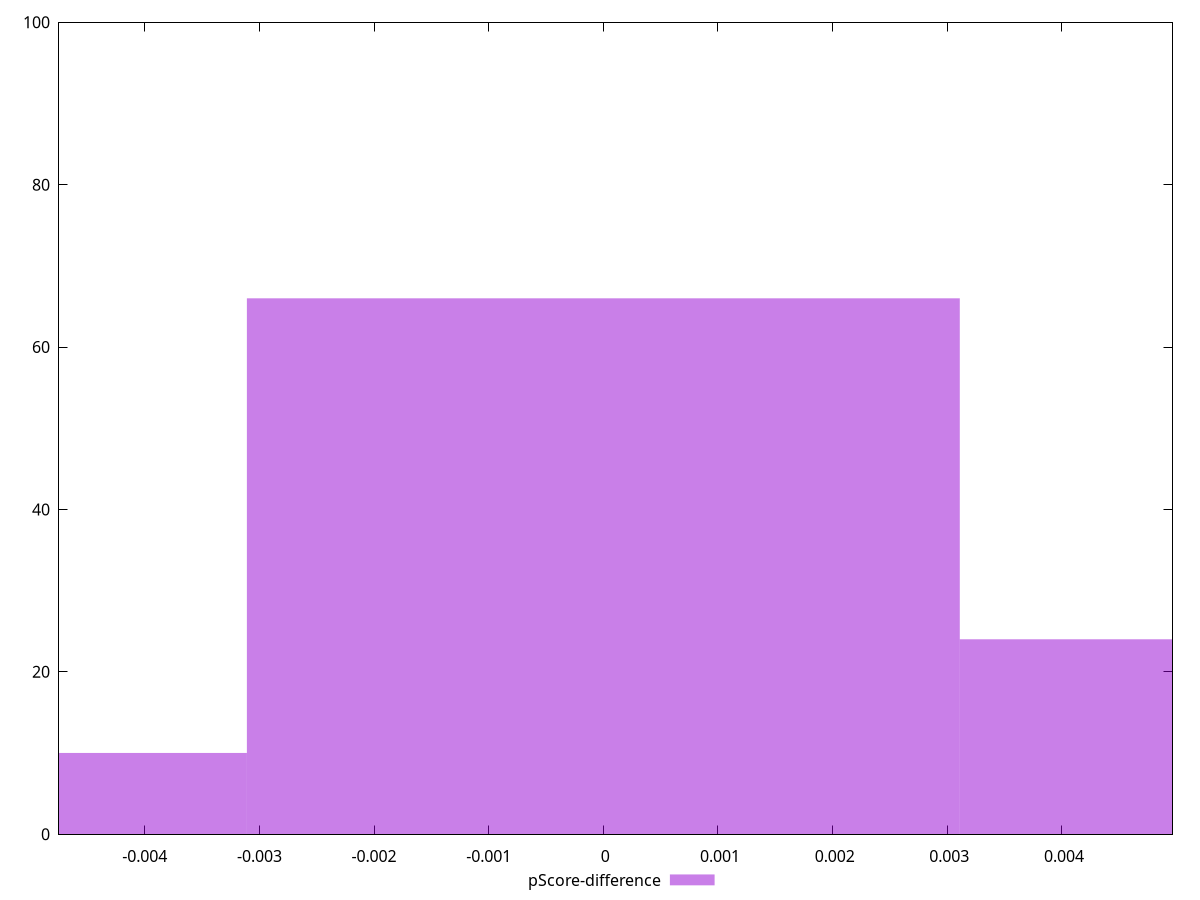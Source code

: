 reset

$pScoreDifference <<EOF
0 66
0.0062179798093844 24
-0.0062179798093844 10
EOF

set key outside below
set boxwidth 0.0062179798093844
set xrange [-0.0047477449727793:0.004964269596656967]
set yrange [0:100]
set trange [0:100]
set style fill transparent solid 0.5 noborder
set terminal svg size 640, 490 enhanced background rgb 'white'
set output "report_00017_2021-02-10T15-08-03.406Z/speed-index/samples/pages+cached/pScore-difference/histogram.svg"

plot $pScoreDifference title "pScore-difference" with boxes

reset
